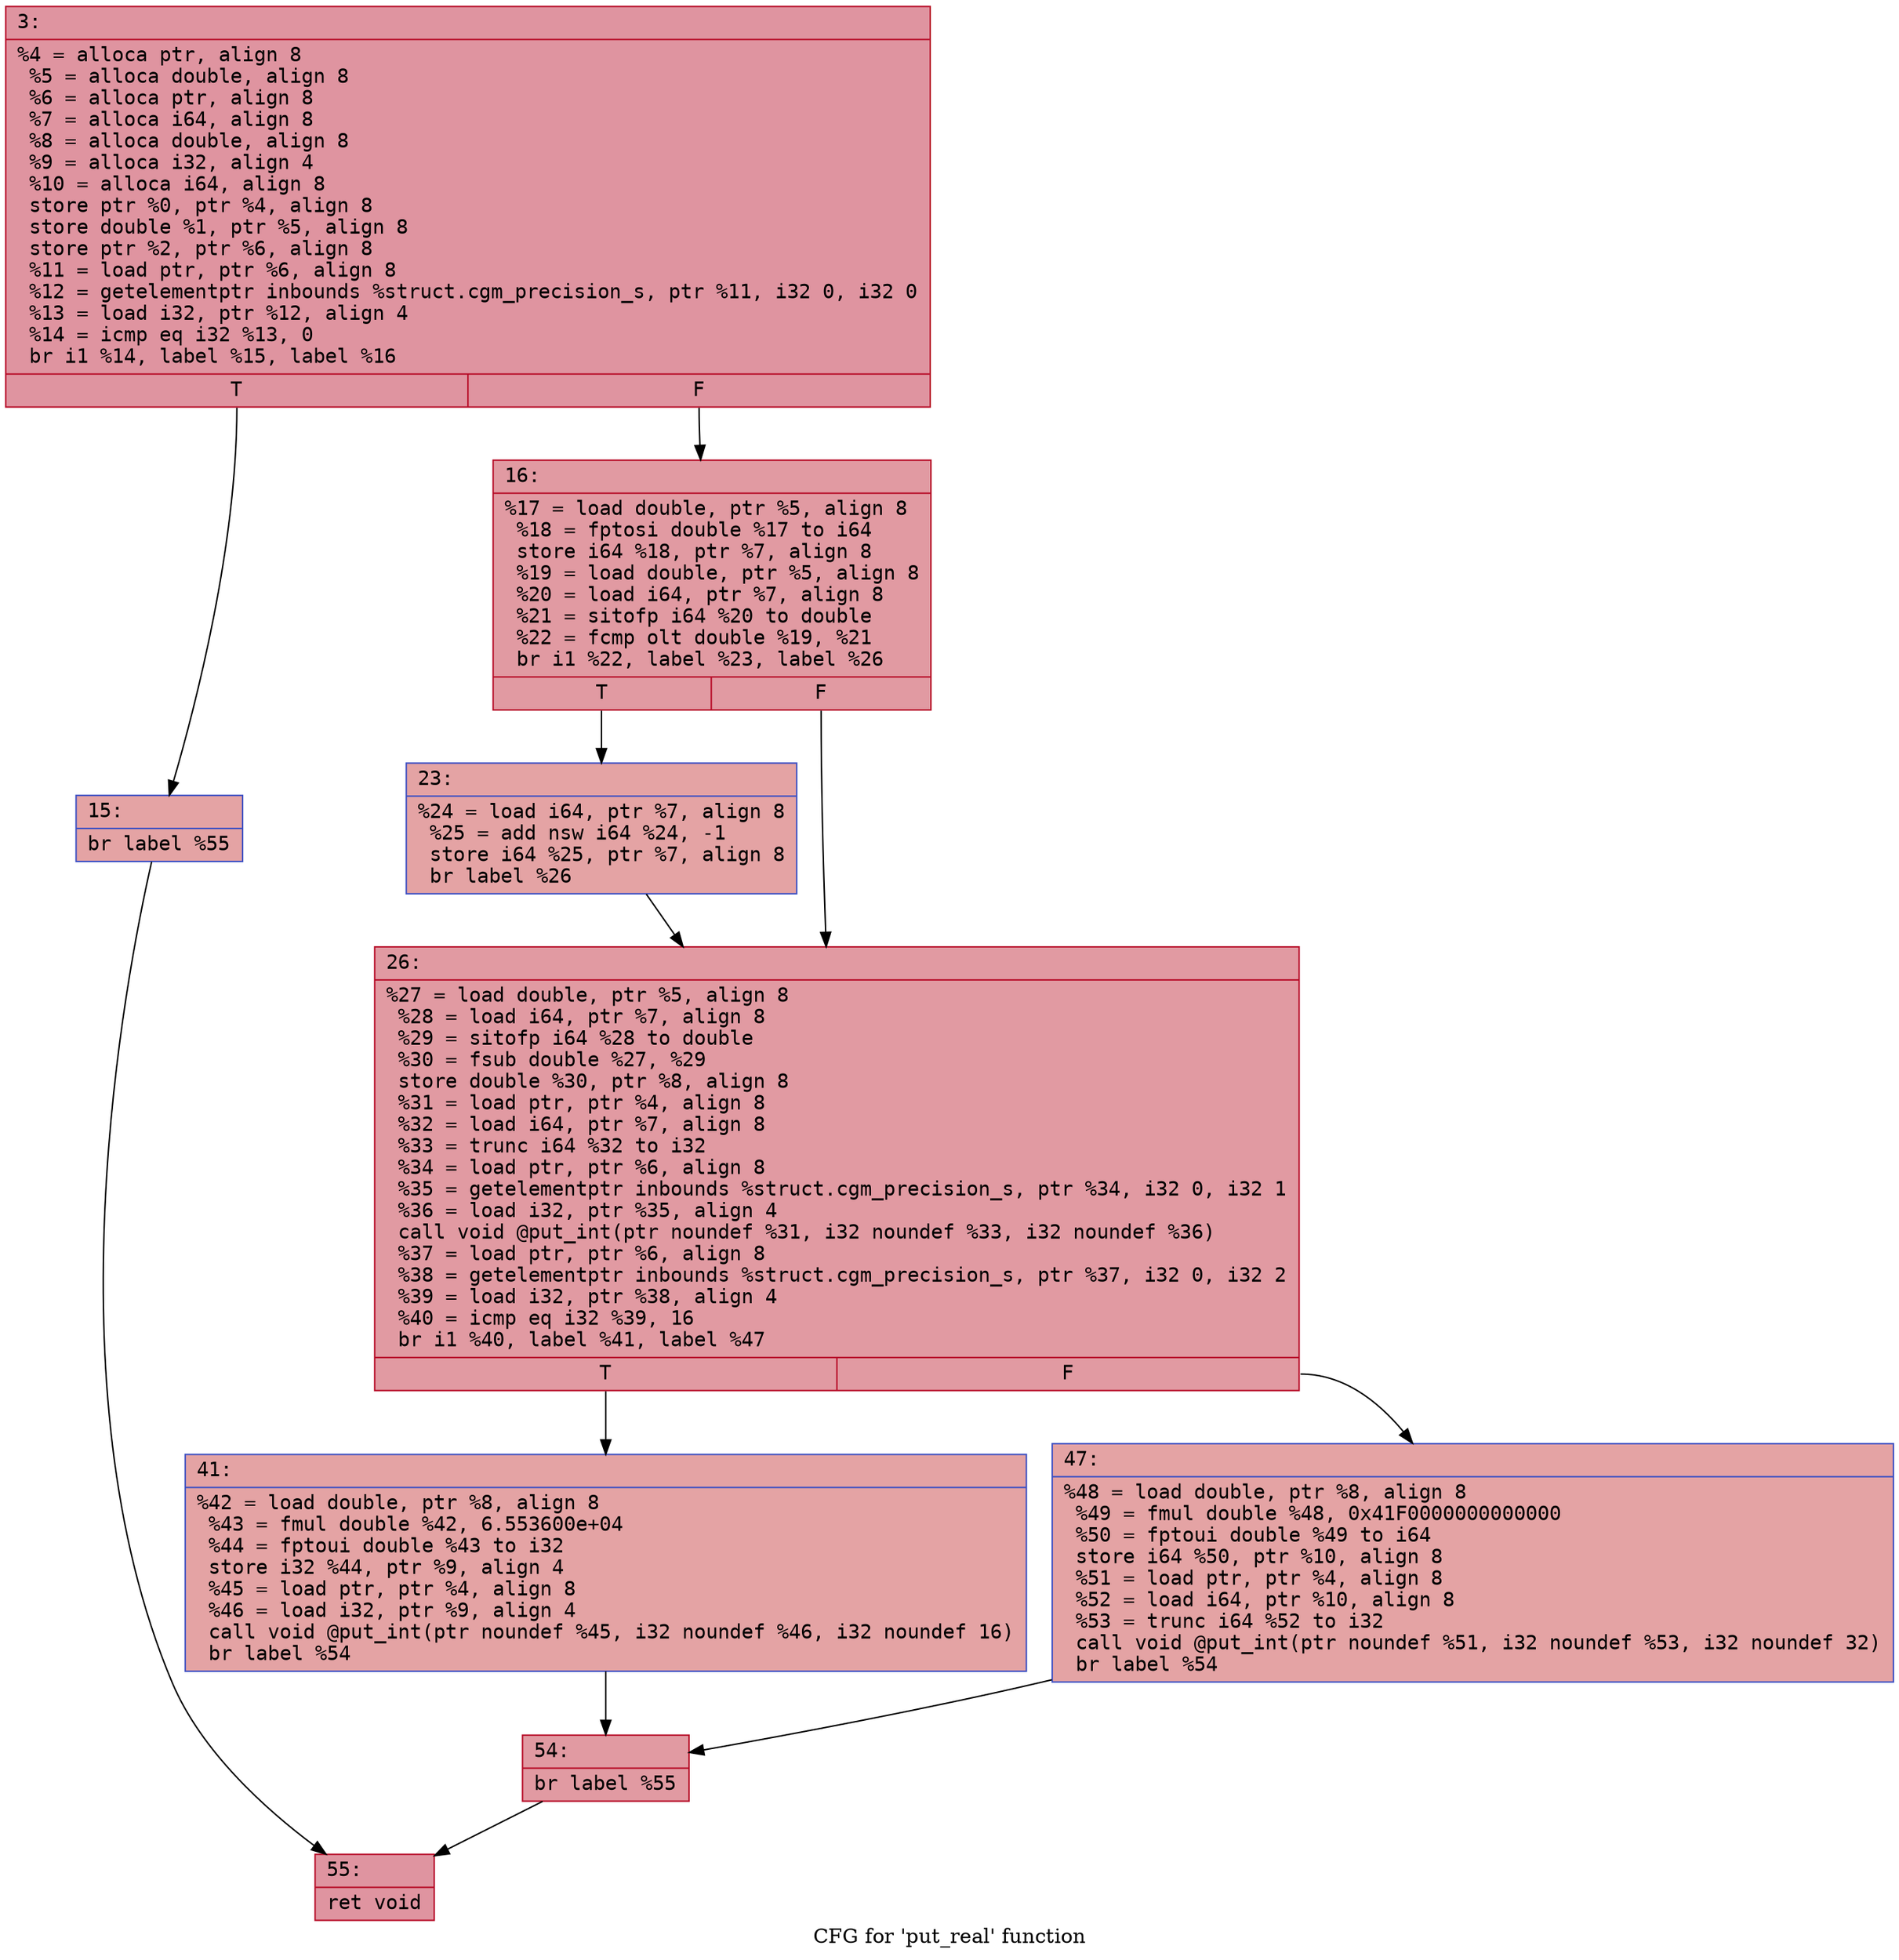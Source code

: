 digraph "CFG for 'put_real' function" {
	label="CFG for 'put_real' function";

	Node0x6000024c6e90 [shape=record,color="#b70d28ff", style=filled, fillcolor="#b70d2870" fontname="Courier",label="{3:\l|  %4 = alloca ptr, align 8\l  %5 = alloca double, align 8\l  %6 = alloca ptr, align 8\l  %7 = alloca i64, align 8\l  %8 = alloca double, align 8\l  %9 = alloca i32, align 4\l  %10 = alloca i64, align 8\l  store ptr %0, ptr %4, align 8\l  store double %1, ptr %5, align 8\l  store ptr %2, ptr %6, align 8\l  %11 = load ptr, ptr %6, align 8\l  %12 = getelementptr inbounds %struct.cgm_precision_s, ptr %11, i32 0, i32 0\l  %13 = load i32, ptr %12, align 4\l  %14 = icmp eq i32 %13, 0\l  br i1 %14, label %15, label %16\l|{<s0>T|<s1>F}}"];
	Node0x6000024c6e90:s0 -> Node0x6000024c6ee0[tooltip="3 -> 15\nProbability 37.50%" ];
	Node0x6000024c6e90:s1 -> Node0x6000024c6f30[tooltip="3 -> 16\nProbability 62.50%" ];
	Node0x6000024c6ee0 [shape=record,color="#3d50c3ff", style=filled, fillcolor="#c32e3170" fontname="Courier",label="{15:\l|  br label %55\l}"];
	Node0x6000024c6ee0 -> Node0x6000024c7110[tooltip="15 -> 55\nProbability 100.00%" ];
	Node0x6000024c6f30 [shape=record,color="#b70d28ff", style=filled, fillcolor="#bb1b2c70" fontname="Courier",label="{16:\l|  %17 = load double, ptr %5, align 8\l  %18 = fptosi double %17 to i64\l  store i64 %18, ptr %7, align 8\l  %19 = load double, ptr %5, align 8\l  %20 = load i64, ptr %7, align 8\l  %21 = sitofp i64 %20 to double\l  %22 = fcmp olt double %19, %21\l  br i1 %22, label %23, label %26\l|{<s0>T|<s1>F}}"];
	Node0x6000024c6f30:s0 -> Node0x6000024c6f80[tooltip="16 -> 23\nProbability 50.00%" ];
	Node0x6000024c6f30:s1 -> Node0x6000024c6fd0[tooltip="16 -> 26\nProbability 50.00%" ];
	Node0x6000024c6f80 [shape=record,color="#3d50c3ff", style=filled, fillcolor="#c32e3170" fontname="Courier",label="{23:\l|  %24 = load i64, ptr %7, align 8\l  %25 = add nsw i64 %24, -1\l  store i64 %25, ptr %7, align 8\l  br label %26\l}"];
	Node0x6000024c6f80 -> Node0x6000024c6fd0[tooltip="23 -> 26\nProbability 100.00%" ];
	Node0x6000024c6fd0 [shape=record,color="#b70d28ff", style=filled, fillcolor="#bb1b2c70" fontname="Courier",label="{26:\l|  %27 = load double, ptr %5, align 8\l  %28 = load i64, ptr %7, align 8\l  %29 = sitofp i64 %28 to double\l  %30 = fsub double %27, %29\l  store double %30, ptr %8, align 8\l  %31 = load ptr, ptr %4, align 8\l  %32 = load i64, ptr %7, align 8\l  %33 = trunc i64 %32 to i32\l  %34 = load ptr, ptr %6, align 8\l  %35 = getelementptr inbounds %struct.cgm_precision_s, ptr %34, i32 0, i32 1\l  %36 = load i32, ptr %35, align 4\l  call void @put_int(ptr noundef %31, i32 noundef %33, i32 noundef %36)\l  %37 = load ptr, ptr %6, align 8\l  %38 = getelementptr inbounds %struct.cgm_precision_s, ptr %37, i32 0, i32 2\l  %39 = load i32, ptr %38, align 4\l  %40 = icmp eq i32 %39, 16\l  br i1 %40, label %41, label %47\l|{<s0>T|<s1>F}}"];
	Node0x6000024c6fd0:s0 -> Node0x6000024c7020[tooltip="26 -> 41\nProbability 50.00%" ];
	Node0x6000024c6fd0:s1 -> Node0x6000024c7070[tooltip="26 -> 47\nProbability 50.00%" ];
	Node0x6000024c7020 [shape=record,color="#3d50c3ff", style=filled, fillcolor="#c32e3170" fontname="Courier",label="{41:\l|  %42 = load double, ptr %8, align 8\l  %43 = fmul double %42, 6.553600e+04\l  %44 = fptoui double %43 to i32\l  store i32 %44, ptr %9, align 4\l  %45 = load ptr, ptr %4, align 8\l  %46 = load i32, ptr %9, align 4\l  call void @put_int(ptr noundef %45, i32 noundef %46, i32 noundef 16)\l  br label %54\l}"];
	Node0x6000024c7020 -> Node0x6000024c70c0[tooltip="41 -> 54\nProbability 100.00%" ];
	Node0x6000024c7070 [shape=record,color="#3d50c3ff", style=filled, fillcolor="#c32e3170" fontname="Courier",label="{47:\l|  %48 = load double, ptr %8, align 8\l  %49 = fmul double %48, 0x41F0000000000000\l  %50 = fptoui double %49 to i64\l  store i64 %50, ptr %10, align 8\l  %51 = load ptr, ptr %4, align 8\l  %52 = load i64, ptr %10, align 8\l  %53 = trunc i64 %52 to i32\l  call void @put_int(ptr noundef %51, i32 noundef %53, i32 noundef 32)\l  br label %54\l}"];
	Node0x6000024c7070 -> Node0x6000024c70c0[tooltip="47 -> 54\nProbability 100.00%" ];
	Node0x6000024c70c0 [shape=record,color="#b70d28ff", style=filled, fillcolor="#bb1b2c70" fontname="Courier",label="{54:\l|  br label %55\l}"];
	Node0x6000024c70c0 -> Node0x6000024c7110[tooltip="54 -> 55\nProbability 100.00%" ];
	Node0x6000024c7110 [shape=record,color="#b70d28ff", style=filled, fillcolor="#b70d2870" fontname="Courier",label="{55:\l|  ret void\l}"];
}
